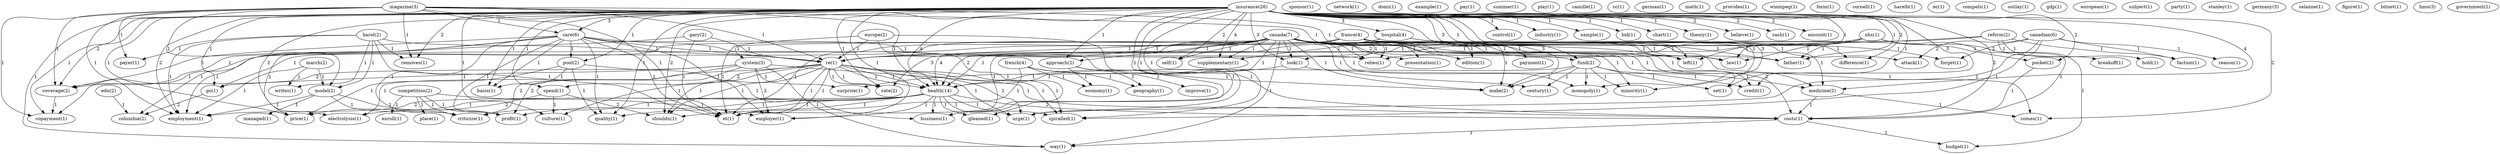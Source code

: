 digraph G {
  insurance [ label="insurance(26)" ];
  hospital [ label="hospital(4)" ];
  control [ label="control(1)" ];
  industry [ label="industry(1)" ];
  sample [ label="sample(1)" ];
  bid [ label="bid(1)" ];
  supplementary [ label="supplementary(1)" ];
  approach [ label="approach(2)" ];
  spend [ label="spend(1)" ];
  chart [ label="chart(1)" ];
  theory [ label="theory(1)" ];
  believe [ label="believe(1)" ];
  self [ label="self(1)" ];
  left [ label="left(1)" ];
  look [ label="look(1)" ];
  law [ label="law(1)" ];
  father [ label="father(1)" ];
  electrolysis [ label="electrolysis(1)" ];
  care [ label="care(6)" ];
  pool [ label="pool(2)" ];
  go [ label="go(1)" ];
  basis [ label="basis(1)" ];
  removes [ label="removes(1)" ];
  difference [ label="difference(1)" ];
  coverage [ label="coverage(2)" ];
  fund [ label="fund(2)" ];
  culture [ label="culture(1)" ];
  credit [ label="credit(1)" ];
  copayment [ label="copayment(1)" ];
  pocket [ label="pocket(2)" ];
  medicine [ label="medicine(2)" ];
  comes [ label="comes(1)" ];
  minority [ label="minority(1)" ];
  health [ label="health(14)" ];
  make [ label="make(2)" ];
  monopoly [ label="monopoly(1)" ];
  employer [ label="employer(1)" ];
  costs [ label="costs(1)" ];
  cash [ label="cash(1)" ];
  amount [ label="amount(1)" ];
  business [ label="business(1)" ];
  set [ label="set(1)" ];
  price [ label="price(1)" ];
  way [ label="way(1)" ];
  shouldn [ label="shouldn(1)" ];
  urge [ label="urge(1)" ];
  rate [ label="rate(2)" ];
  quality [ label="quality(1)" ];
  employment [ label="employment(1)" ];
  spiralled [ label="spiralled(1)" ];
  sponsor [ label="sponsor(1)" ];
  network [ label="network(1)" ];
  domi [ label="domi(1)" ];
  example [ label="example(1)" ];
  pay [ label="pay(1)" ];
  summer [ label="summer(1)" ];
  canada [ label="canada(7)" ];
  re [ label="re(1)" ];
  system [ label="system(3)" ];
  relies [ label="relies(1)" ];
  re [ label="re(1)" ];
  surprise [ label="surprise(1)" ];
  et [ label="et(1)" ];
  century [ label="century(1)" ];
  play [ label="play(1)" ];
  improve [ label="improve(1)" ];
  economy [ label="economy(1)" ];
  geography [ label="geography(1)" ];
  europe [ label="europe(2)" ];
  gleaned [ label="gleaned(1)" ];
  camille [ label="camille(1)" ];
  cc [ label="cc(1)" ];
  harel [ label="harel(2)" ];
  payer [ label="payer(1)" ];
  model [ label="model(2)" ];
  writes [ label="writes(1)" ];
  nhs [ label="nhs(1)" ];
  budget [ label="budget(1)" ];
  reform [ label="reform(2)" ];
  hold [ label="hold(1)" ];
  breakoff [ label="breakoff(1)" ];
  faction [ label="faction(1)" ];
  german [ label="german(1)" ];
  math [ label="math(1)" ];
  provides [ label="provides(1)" ];
  magazine [ label="magazine(3)" ];
  presentation [ label="presentation(1)" ];
  edition [ label="edition(1)" ];
  france [ label="france(4)" ];
  payment [ label="payment(1)" ];
  attack [ label="attack(1)" ];
  forget [ label="forget(1)" ];
  winnipeg [ label="winnipeg(1)" ];
  form [ label="form(1)" ];
  cornell [ label="cornell(1)" ];
  profit [ label="profit(1)" ];
  criticize [ label="criticize(1)" ];
  harelb [ label="harelb(1)" ];
  gary [ label="gary(2)" ];
  columbia [ label="columbia(2)" ];
  ec [ label="ec(1)" ];
  compels [ label="compels(1)" ];
  outlay [ label="outlay(1)" ];
  edu [ label="edu(2)" ];
  competition [ label="competition(2)" ];
  enroll [ label="enroll(1)" ];
  place [ label="place(1)" ];
  gdp [ label="gdp(1)" ];
  european [ label="european(1)" ];
  french [ label="french(4)" ];
  subject [ label="subject(1)" ];
  canadian [ label="canadian(6)" ];
  reason [ label="reason(1)" ];
  party [ label="party(1)" ];
  stanley [ label="stanley(1)" ];
  germany [ label="germany(3)" ];
  march [ label="march(2)" ];
  selanne [ label="selanne(1)" ];
  managed [ label="managed(1)" ];
  figure [ label="figure(1)" ];
  bitnet [ label="bitnet(1)" ];
  hmo [ label="hmo(3)" ];
  government [ label="government(1)" ];
  insurance -> hospital [ label="3" ];
  insurance -> control [ label="1" ];
  insurance -> industry [ label="1" ];
  insurance -> sample [ label="1" ];
  insurance -> bid [ label="1" ];
  insurance -> supplementary [ label="4" ];
  insurance -> approach [ label="1" ];
  insurance -> spend [ label="1" ];
  insurance -> chart [ label="1" ];
  insurance -> theory [ label="1" ];
  insurance -> believe [ label="2" ];
  insurance -> self [ label="2" ];
  insurance -> left [ label="1" ];
  insurance -> look [ label="3" ];
  insurance -> law [ label="1" ];
  insurance -> father [ label="1" ];
  insurance -> electrolysis [ label="2" ];
  insurance -> care [ label="3" ];
  insurance -> pool [ label="1" ];
  insurance -> go [ label="1" ];
  insurance -> basis [ label="1" ];
  insurance -> removes [ label="2" ];
  insurance -> difference [ label="2" ];
  insurance -> coverage [ label="2" ];
  insurance -> fund [ label="3" ];
  insurance -> culture [ label="1" ];
  insurance -> credit [ label="3" ];
  insurance -> copayment [ label="1" ];
  insurance -> pocket [ label="2" ];
  insurance -> medicine [ label="4" ];
  insurance -> comes [ label="2" ];
  insurance -> minority [ label="3" ];
  insurance -> health [ label="4" ];
  insurance -> make [ label="3" ];
  insurance -> monopoly [ label="1" ];
  insurance -> employer [ label="1" ];
  insurance -> costs [ label="2" ];
  insurance -> cash [ label="2" ];
  insurance -> amount [ label="2" ];
  insurance -> business [ label="1" ];
  insurance -> set [ label="1" ];
  insurance -> price [ label="1" ];
  insurance -> way [ label="1" ];
  insurance -> shouldn [ label="2" ];
  insurance -> urge [ label="1" ];
  insurance -> rate [ label="1" ];
  insurance -> quality [ label="1" ];
  insurance -> employment [ label="2" ];
  insurance -> spiralled [ label="1" ];
  hospital -> supplementary [ label="1" ];
  hospital -> difference [ label="1" ];
  hospital -> pocket [ label="1" ];
  hospital -> rate [ label="3" ];
  canada -> supplementary [ label="1" ];
  canada -> approach [ label="1" ];
  canada -> re [ label="1" ];
  canada -> self [ label="1" ];
  canada -> left [ label="1" ];
  canada -> look [ label="1" ];
  canada -> system [ label="1" ];
  canada -> law [ label="1" ];
  canada -> father [ label="1" ];
  canada -> go [ label="1" ];
  canada -> fund [ label="2" ];
  canada -> credit [ label="1" ];
  canada -> relies [ label="1" ];
  canada -> medicine [ label="1" ];
  canada -> comes [ label="1" ];
  canada -> minority [ label="1" ];
  canada -> re [ label="1" ];
  canada -> health [ label="4" ];
  canada -> make [ label="1" ];
  canada -> monopoly [ label="1" ];
  canada -> costs [ label="2" ];
  canada -> surprise [ label="1" ];
  canada -> et [ label="1" ];
  canada -> century [ label="1" ];
  canada -> set [ label="1" ];
  canada -> way [ label="1" ];
  approach -> improve [ label="1" ];
  approach -> economy [ label="1" ];
  approach -> geography [ label="1" ];
  re -> spend [ label="2" ];
  re -> electrolysis [ label="1" ];
  re -> culture [ label="1" ];
  re -> health [ label="1" ];
  re -> et [ label="1" ];
  re -> shouldn [ label="1" ];
  re -> urge [ label="1" ];
  re -> rate [ label="1" ];
  re -> spiralled [ label="1" ];
  europe -> re [ label="1" ];
  europe -> gleaned [ label="1" ];
  europe -> costs [ label="1" ];
  europe -> et [ label="1" ];
  spend -> electrolysis [ label="2" ];
  spend -> culture [ label="1" ];
  spend -> shouldn [ label="2" ];
  harel -> removes [ label="1" ];
  harel -> payer [ label="1" ];
  harel -> re [ label="1" ];
  harel -> et [ label="1" ];
  harel -> model [ label="1" ];
  harel -> writes [ label="1" ];
  harel -> employment [ label="1" ];
  nhs -> left [ label="1" ];
  nhs -> law [ label="1" ];
  nhs -> father [ label="1" ];
  nhs -> relies [ label="1" ];
  nhs -> health [ label="1" ];
  nhs -> costs [ label="1" ];
  nhs -> budget [ label="1" ];
  reform -> re [ label="1" ];
  reform -> hold [ label="1" ];
  reform -> breakoff [ label="1" ];
  reform -> et [ label="1" ];
  reform -> faction [ label="1" ];
  magazine -> care [ label="1" ];
  magazine -> removes [ label="1" ];
  magazine -> coverage [ label="1" ];
  magazine -> copayment [ label="1" ];
  magazine -> payer [ label="1" ];
  magazine -> presentation [ label="1" ];
  magazine -> re [ label="1" ];
  magazine -> health [ label="1" ];
  magazine -> edition [ label="1" ];
  magazine -> et [ label="1" ];
  magazine -> model [ label="1" ];
  magazine -> employment [ label="1" ];
  france -> left [ label="1" ];
  france -> look [ label="1" ];
  france -> law [ label="1" ];
  france -> father [ label="1" ];
  france -> payment [ label="1" ];
  france -> coverage [ label="1" ];
  france -> relies [ label="1" ];
  france -> copayment [ label="1" ];
  france -> medicine [ label="1" ];
  france -> presentation [ label="1" ];
  france -> health [ label="2" ];
  france -> make [ label="1" ];
  france -> edition [ label="1" ];
  france -> attack [ label="1" ];
  france -> forget [ label="1" ];
  look -> medicine [ label="1" ];
  look -> health [ label="1" ];
  system -> go [ label="1" ];
  system -> coverage [ label="2" ];
  system -> employer [ label="2" ];
  system -> costs [ label="1" ];
  system -> surprise [ label="1" ];
  system -> profit [ label="2" ];
  system -> way [ label="1" ];
  system -> criticize [ label="2" ];
  care -> pool [ label="1" ];
  care -> basis [ label="1" ];
  care -> coverage [ label="1" ];
  care -> relies [ label="1" ];
  care -> re [ label="1" ];
  care -> employer [ label="1" ];
  care -> et [ label="1" ];
  care -> profit [ label="1" ];
  care -> business [ label="1" ];
  care -> price [ label="1" ];
  care -> criticize [ label="1" ];
  care -> quality [ label="1" ];
  care -> employment [ label="1" ];
  pool -> basis [ label="1" ];
  pool -> business [ label="1" ];
  pool -> price [ label="1" ];
  pool -> quality [ label="1" ];
  gary -> re [ label="1" ];
  gary -> et [ label="1" ];
  gary -> columbia [ label="1" ];
  go -> columbia [ label="2" ];
  coverage -> copayment [ label="1" ];
  fund -> credit [ label="1" ];
  fund -> minority [ label="1" ];
  fund -> health [ label="1" ];
  fund -> make [ label="1" ];
  fund -> monopoly [ label="1" ];
  fund -> century [ label="1" ];
  fund -> set [ label="1" ];
  edu -> columbia [ label="1" ];
  pocket -> costs [ label="1" ];
  medicine -> comes [ label="1" ];
  medicine -> costs [ label="1" ];
  competition -> enroll [ label="1" ];
  competition -> place [ label="1" ];
  competition -> employer [ label="1" ];
  competition -> profit [ label="1" ];
  competition -> criticize [ label="1" ];
  re -> health [ label="1" ];
  re -> et [ label="1" ];
  re -> shouldn [ label="1" ];
  re -> urge [ label="1" ];
  re -> rate [ label="1" ];
  re -> spiralled [ label="1" ];
  health -> gleaned [ label="1" ];
  health -> employer [ label="1" ];
  health -> costs [ label="2" ];
  health -> et [ label="1" ];
  health -> profit [ label="1" ];
  health -> business [ label="1" ];
  health -> price [ label="1" ];
  health -> criticize [ label="1" ];
  health -> urge [ label="1" ];
  health -> quality [ label="1" ];
  health -> employment [ label="2" ];
  health -> spiralled [ label="1" ];
  french -> make [ label="1" ];
  french -> shouldn [ label="1" ];
  french -> economy [ label="1" ];
  french -> geography [ label="1" ];
  costs -> budget [ label="1" ];
  costs -> way [ label="1" ];
  canadian -> attack [ label="2" ];
  canadian -> reason [ label="1" ];
  canadian -> forget [ label="2" ];
  canadian -> faction [ label="1" ];
  canadian -> urge [ label="1" ];
  canadian -> spiralled [ label="1" ];
  march -> model [ label="1" ];
  march -> writes [ label="1" ];
  march -> employment [ label="1" ];
  model -> profit [ label="1" ];
  model -> criticize [ label="1" ];
  model -> employment [ label="1" ];
  model -> managed [ label="1" ];
}
